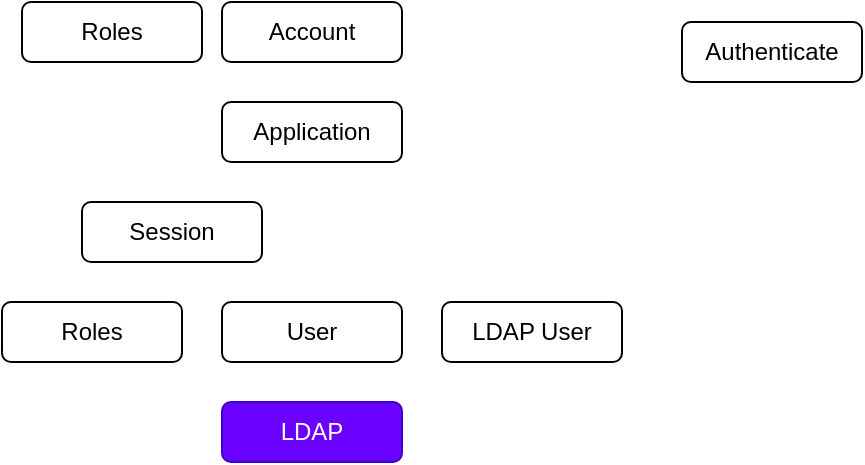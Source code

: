<mxfile>
    <diagram id="Sm8iM9mTw7gXwJ1rGpNv" name="Page-1">
        <mxGraphModel dx="761" dy="616" grid="1" gridSize="10" guides="1" tooltips="1" connect="1" arrows="1" fold="1" page="1" pageScale="1" pageWidth="850" pageHeight="1100" math="0" shadow="0">
            <root>
                <mxCell id="0"/>
                <mxCell id="1" parent="0"/>
                <mxCell id="2" value="Authenticate" style="rounded=1;whiteSpace=wrap;html=1;" parent="1" vertex="1">
                    <mxGeometry x="510" y="190" width="90" height="30" as="geometry"/>
                </mxCell>
                <mxCell id="3" value="User" style="rounded=1;whiteSpace=wrap;html=1;" parent="1" vertex="1">
                    <mxGeometry x="280" y="330" width="90" height="30" as="geometry"/>
                </mxCell>
                <mxCell id="4" value="Session" style="rounded=1;whiteSpace=wrap;html=1;" parent="1" vertex="1">
                    <mxGeometry x="210" y="280" width="90" height="30" as="geometry"/>
                </mxCell>
                <mxCell id="5" value="Application" style="rounded=1;whiteSpace=wrap;html=1;" parent="1" vertex="1">
                    <mxGeometry x="280" y="230" width="90" height="30" as="geometry"/>
                </mxCell>
                <mxCell id="6" value="LDAP" style="rounded=1;whiteSpace=wrap;html=1;fillColor=#6a00ff;fontColor=#ffffff;strokeColor=#3700CC;" parent="1" vertex="1">
                    <mxGeometry x="280" y="380" width="90" height="30" as="geometry"/>
                </mxCell>
                <mxCell id="7" value="Account" style="rounded=1;whiteSpace=wrap;html=1;" parent="1" vertex="1">
                    <mxGeometry x="280" y="180" width="90" height="30" as="geometry"/>
                </mxCell>
                <mxCell id="8" value="LDAP User" style="rounded=1;whiteSpace=wrap;html=1;" parent="1" vertex="1">
                    <mxGeometry x="390" y="330" width="90" height="30" as="geometry"/>
                </mxCell>
                <mxCell id="9" value="Roles" style="rounded=1;whiteSpace=wrap;html=1;" vertex="1" parent="1">
                    <mxGeometry x="170" y="330" width="90" height="30" as="geometry"/>
                </mxCell>
                <mxCell id="10" value="Roles" style="rounded=1;whiteSpace=wrap;html=1;" vertex="1" parent="1">
                    <mxGeometry x="180" y="180" width="90" height="30" as="geometry"/>
                </mxCell>
            </root>
        </mxGraphModel>
    </diagram>
</mxfile>

